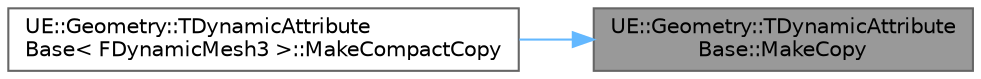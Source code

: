 digraph "UE::Geometry::TDynamicAttributeBase::MakeCopy"
{
 // INTERACTIVE_SVG=YES
 // LATEX_PDF_SIZE
  bgcolor="transparent";
  edge [fontname=Helvetica,fontsize=10,labelfontname=Helvetica,labelfontsize=10];
  node [fontname=Helvetica,fontsize=10,shape=box,height=0.2,width=0.4];
  rankdir="RL";
  Node1 [id="Node000001",label="UE::Geometry::TDynamicAttribute\lBase::MakeCopy",height=0.2,width=0.4,color="gray40", fillcolor="grey60", style="filled", fontcolor="black",tooltip="Allocate a new copy of the attribute layer, optionally with a different parent."];
  Node1 -> Node2 [id="edge1_Node000001_Node000002",dir="back",color="steelblue1",style="solid",tooltip=" "];
  Node2 [id="Node000002",label="UE::Geometry::TDynamicAttribute\lBase\< FDynamicMesh3 \>::MakeCompactCopy",height=0.2,width=0.4,color="grey40", fillcolor="white", style="filled",URL="$d2/d0a/classUE_1_1Geometry_1_1TDynamicAttributeBase.html#a863bc6113d3045b6dd4389f6ba2c3289",tooltip=" "];
}
